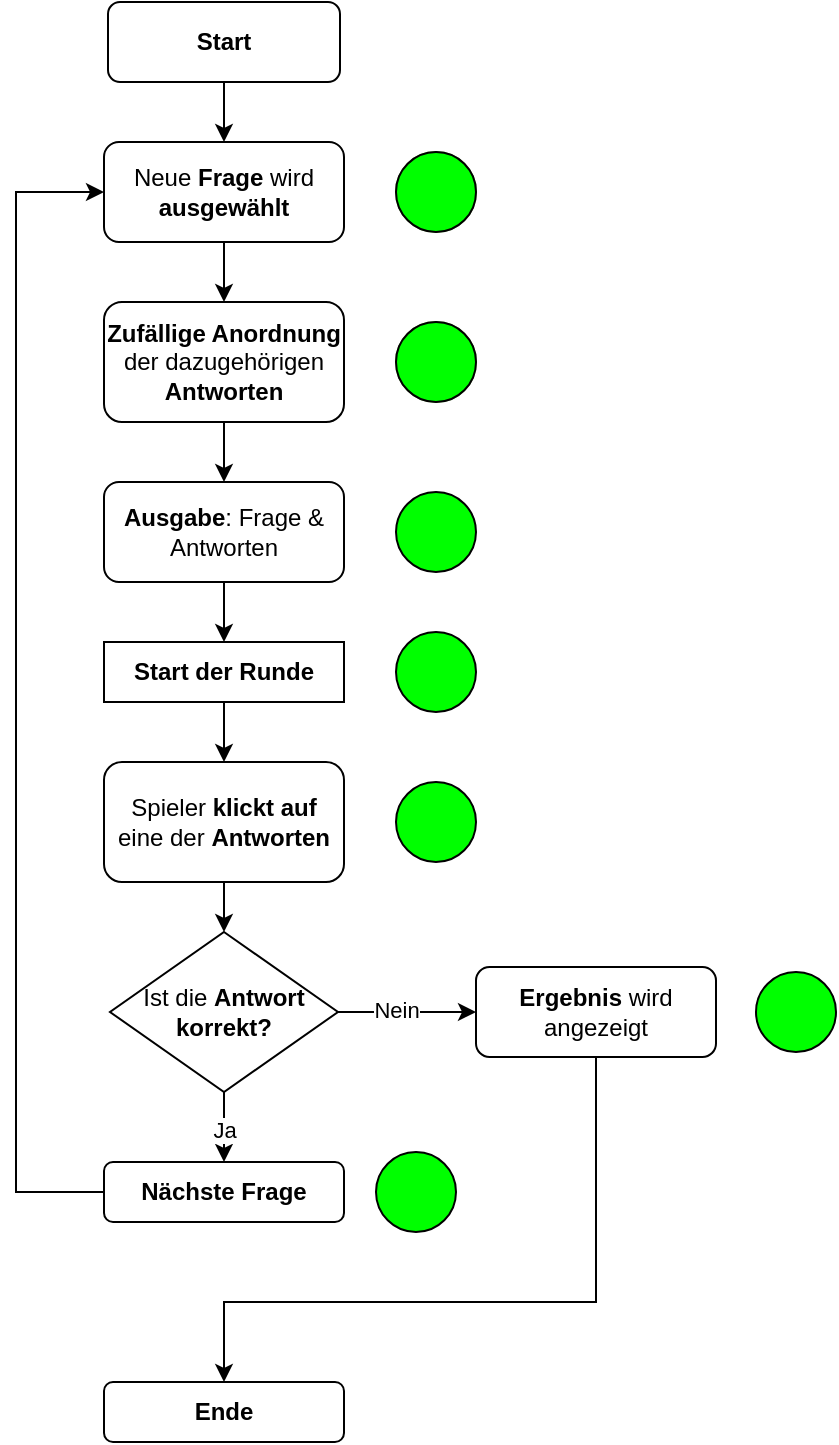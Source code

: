 <mxfile>
    <diagram id="C5RBs43oDa-KdzZeNtuy" name="Page-1">
        <mxGraphModel dx="1136" dy="719" grid="1" gridSize="10" guides="1" tooltips="1" connect="1" arrows="1" fold="1" page="1" pageScale="1" pageWidth="827" pageHeight="1169" math="0" shadow="0">
            <root>
                <mxCell id="WIyWlLk6GJQsqaUBKTNV-0"/>
                <mxCell id="WIyWlLk6GJQsqaUBKTNV-1" parent="WIyWlLk6GJQsqaUBKTNV-0"/>
                <mxCell id="UjkDUYXFyfJM_DOONuJE-2" value="" style="edgeStyle=orthogonalEdgeStyle;rounded=0;orthogonalLoop=1;jettySize=auto;html=1;" parent="WIyWlLk6GJQsqaUBKTNV-1" source="UjkDUYXFyfJM_DOONuJE-0" target="UjkDUYXFyfJM_DOONuJE-1" edge="1">
                    <mxGeometry relative="1" as="geometry"/>
                </mxCell>
                <mxCell id="UjkDUYXFyfJM_DOONuJE-0" value="&lt;b&gt;Start&lt;/b&gt;" style="rounded=1;whiteSpace=wrap;html=1;" parent="WIyWlLk6GJQsqaUBKTNV-1" vertex="1">
                    <mxGeometry x="356" y="40" width="116" height="40" as="geometry"/>
                </mxCell>
                <mxCell id="UjkDUYXFyfJM_DOONuJE-4" value="" style="edgeStyle=orthogonalEdgeStyle;rounded=0;orthogonalLoop=1;jettySize=auto;html=1;" parent="WIyWlLk6GJQsqaUBKTNV-1" source="UjkDUYXFyfJM_DOONuJE-1" target="UjkDUYXFyfJM_DOONuJE-3" edge="1">
                    <mxGeometry relative="1" as="geometry"/>
                </mxCell>
                <mxCell id="UjkDUYXFyfJM_DOONuJE-1" value="Neue &lt;b&gt;Frage &lt;/b&gt;wird &lt;b&gt;ausgewählt&lt;/b&gt;" style="rounded=1;whiteSpace=wrap;html=1;" parent="WIyWlLk6GJQsqaUBKTNV-1" vertex="1">
                    <mxGeometry x="354" y="110" width="120" height="50" as="geometry"/>
                </mxCell>
                <mxCell id="UjkDUYXFyfJM_DOONuJE-6" value="" style="edgeStyle=orthogonalEdgeStyle;rounded=0;orthogonalLoop=1;jettySize=auto;html=1;" parent="WIyWlLk6GJQsqaUBKTNV-1" source="UjkDUYXFyfJM_DOONuJE-3" target="UjkDUYXFyfJM_DOONuJE-5" edge="1">
                    <mxGeometry relative="1" as="geometry"/>
                </mxCell>
                <mxCell id="UjkDUYXFyfJM_DOONuJE-3" value="&lt;b&gt;Zufällige Anordnung&lt;/b&gt; der dazugehörigen &lt;b&gt;Antworten&lt;/b&gt;" style="rounded=1;whiteSpace=wrap;html=1;" parent="WIyWlLk6GJQsqaUBKTNV-1" vertex="1">
                    <mxGeometry x="354" y="190" width="120" height="60" as="geometry"/>
                </mxCell>
                <mxCell id="UjkDUYXFyfJM_DOONuJE-8" value="" style="edgeStyle=orthogonalEdgeStyle;rounded=0;orthogonalLoop=1;jettySize=auto;html=1;" parent="WIyWlLk6GJQsqaUBKTNV-1" source="UjkDUYXFyfJM_DOONuJE-5" target="UjkDUYXFyfJM_DOONuJE-7" edge="1">
                    <mxGeometry relative="1" as="geometry"/>
                </mxCell>
                <mxCell id="UjkDUYXFyfJM_DOONuJE-5" value="&lt;b&gt;Ausgabe&lt;/b&gt;: Frage &amp;amp; Antworten" style="rounded=1;whiteSpace=wrap;html=1;" parent="WIyWlLk6GJQsqaUBKTNV-1" vertex="1">
                    <mxGeometry x="354" y="280" width="120" height="50" as="geometry"/>
                </mxCell>
                <mxCell id="UjkDUYXFyfJM_DOONuJE-10" value="" style="edgeStyle=orthogonalEdgeStyle;rounded=0;orthogonalLoop=1;jettySize=auto;html=1;" parent="WIyWlLk6GJQsqaUBKTNV-1" source="UjkDUYXFyfJM_DOONuJE-7" target="UjkDUYXFyfJM_DOONuJE-9" edge="1">
                    <mxGeometry relative="1" as="geometry"/>
                </mxCell>
                <mxCell id="UjkDUYXFyfJM_DOONuJE-7" value="&lt;b&gt;Start der Runde&lt;/b&gt;" style="rounded=0;whiteSpace=wrap;html=1;" parent="WIyWlLk6GJQsqaUBKTNV-1" vertex="1">
                    <mxGeometry x="354" y="360" width="120" height="30" as="geometry"/>
                </mxCell>
                <mxCell id="UjkDUYXFyfJM_DOONuJE-12" value="" style="edgeStyle=orthogonalEdgeStyle;rounded=0;orthogonalLoop=1;jettySize=auto;html=1;" parent="WIyWlLk6GJQsqaUBKTNV-1" source="UjkDUYXFyfJM_DOONuJE-9" target="UjkDUYXFyfJM_DOONuJE-11" edge="1">
                    <mxGeometry relative="1" as="geometry"/>
                </mxCell>
                <mxCell id="UjkDUYXFyfJM_DOONuJE-9" value="Spieler &lt;b&gt;klickt auf &lt;/b&gt;eine der &lt;b&gt;Antworten&lt;/b&gt;" style="rounded=1;whiteSpace=wrap;html=1;" parent="WIyWlLk6GJQsqaUBKTNV-1" vertex="1">
                    <mxGeometry x="354" y="420" width="120" height="60" as="geometry"/>
                </mxCell>
                <mxCell id="UjkDUYXFyfJM_DOONuJE-14" value="" style="edgeStyle=orthogonalEdgeStyle;rounded=0;orthogonalLoop=1;jettySize=auto;html=1;" parent="WIyWlLk6GJQsqaUBKTNV-1" source="UjkDUYXFyfJM_DOONuJE-11" target="UjkDUYXFyfJM_DOONuJE-13" edge="1">
                    <mxGeometry relative="1" as="geometry"/>
                </mxCell>
                <mxCell id="UjkDUYXFyfJM_DOONuJE-19" value="Nein" style="edgeLabel;html=1;align=center;verticalAlign=middle;resizable=0;points=[];" parent="UjkDUYXFyfJM_DOONuJE-14" vertex="1" connectable="0">
                    <mxGeometry x="-0.164" y="1" relative="1" as="geometry">
                        <mxPoint as="offset"/>
                    </mxGeometry>
                </mxCell>
                <mxCell id="UjkDUYXFyfJM_DOONuJE-16" value="" style="edgeStyle=orthogonalEdgeStyle;rounded=0;orthogonalLoop=1;jettySize=auto;html=1;" parent="WIyWlLk6GJQsqaUBKTNV-1" source="UjkDUYXFyfJM_DOONuJE-11" target="UjkDUYXFyfJM_DOONuJE-15" edge="1">
                    <mxGeometry relative="1" as="geometry"/>
                </mxCell>
                <mxCell id="UjkDUYXFyfJM_DOONuJE-18" value="Ja" style="edgeLabel;html=1;align=center;verticalAlign=middle;resizable=0;points=[];" parent="UjkDUYXFyfJM_DOONuJE-16" vertex="1" connectable="0">
                    <mxGeometry x="-0.179" relative="1" as="geometry">
                        <mxPoint as="offset"/>
                    </mxGeometry>
                </mxCell>
                <mxCell id="UjkDUYXFyfJM_DOONuJE-11" value="Ist die &lt;b&gt;Antwort korrekt?&lt;/b&gt;" style="rhombus;whiteSpace=wrap;html=1;" parent="WIyWlLk6GJQsqaUBKTNV-1" vertex="1">
                    <mxGeometry x="357" y="505" width="114" height="80" as="geometry"/>
                </mxCell>
                <mxCell id="UjkDUYXFyfJM_DOONuJE-21" style="edgeStyle=orthogonalEdgeStyle;rounded=0;orthogonalLoop=1;jettySize=auto;html=1;exitX=0.5;exitY=1;exitDx=0;exitDy=0;entryX=0.5;entryY=0;entryDx=0;entryDy=0;" parent="WIyWlLk6GJQsqaUBKTNV-1" source="UjkDUYXFyfJM_DOONuJE-13" target="UjkDUYXFyfJM_DOONuJE-20" edge="1">
                    <mxGeometry relative="1" as="geometry">
                        <Array as="points">
                            <mxPoint x="600" y="690"/>
                            <mxPoint x="414" y="690"/>
                        </Array>
                    </mxGeometry>
                </mxCell>
                <mxCell id="UjkDUYXFyfJM_DOONuJE-13" value="&lt;b&gt;Ergebnis &lt;/b&gt;wird angezeigt" style="rounded=1;whiteSpace=wrap;html=1;" parent="WIyWlLk6GJQsqaUBKTNV-1" vertex="1">
                    <mxGeometry x="540" y="522.5" width="120" height="45" as="geometry"/>
                </mxCell>
                <mxCell id="UjkDUYXFyfJM_DOONuJE-23" style="edgeStyle=orthogonalEdgeStyle;rounded=0;orthogonalLoop=1;jettySize=auto;html=1;entryX=0;entryY=0.5;entryDx=0;entryDy=0;" parent="WIyWlLk6GJQsqaUBKTNV-1" source="UjkDUYXFyfJM_DOONuJE-15" target="UjkDUYXFyfJM_DOONuJE-1" edge="1">
                    <mxGeometry relative="1" as="geometry">
                        <Array as="points">
                            <mxPoint x="310" y="635"/>
                            <mxPoint x="310" y="135"/>
                        </Array>
                    </mxGeometry>
                </mxCell>
                <mxCell id="UjkDUYXFyfJM_DOONuJE-15" value="&lt;b&gt;Nächste Frage&lt;/b&gt;" style="rounded=1;whiteSpace=wrap;html=1;" parent="WIyWlLk6GJQsqaUBKTNV-1" vertex="1">
                    <mxGeometry x="354" y="620" width="120" height="30" as="geometry"/>
                </mxCell>
                <mxCell id="UjkDUYXFyfJM_DOONuJE-20" value="&lt;b&gt;Ende&lt;/b&gt;" style="rounded=1;whiteSpace=wrap;html=1;" parent="WIyWlLk6GJQsqaUBKTNV-1" vertex="1">
                    <mxGeometry x="354" y="730" width="120" height="30" as="geometry"/>
                </mxCell>
                <mxCell id="UjkDUYXFyfJM_DOONuJE-22" value="" style="ellipse;whiteSpace=wrap;html=1;aspect=fixed;fillColor=#00FF00;strokeColor=#82b366;" parent="WIyWlLk6GJQsqaUBKTNV-1" vertex="1">
                    <mxGeometry x="500" y="115" width="40" height="40" as="geometry"/>
                </mxCell>
                <mxCell id="UjkDUYXFyfJM_DOONuJE-24" value="" style="ellipse;whiteSpace=wrap;html=1;aspect=fixed;fillColor=#00FF00;strokeColor=#82b366;" parent="WIyWlLk6GJQsqaUBKTNV-1" vertex="1">
                    <mxGeometry x="500" y="200" width="40" height="40" as="geometry"/>
                </mxCell>
                <mxCell id="UjkDUYXFyfJM_DOONuJE-25" value="" style="ellipse;whiteSpace=wrap;html=1;aspect=fixed;fillColor=#00FF00;strokeColor=#000000;" parent="WIyWlLk6GJQsqaUBKTNV-1" vertex="1">
                    <mxGeometry x="500" y="285" width="40" height="40" as="geometry"/>
                </mxCell>
                <mxCell id="UjkDUYXFyfJM_DOONuJE-26" value="" style="ellipse;whiteSpace=wrap;html=1;aspect=fixed;fillColor=#00FF00;strokeColor=#000000;" parent="WIyWlLk6GJQsqaUBKTNV-1" vertex="1">
                    <mxGeometry x="500" y="355" width="40" height="40" as="geometry"/>
                </mxCell>
                <mxCell id="UjkDUYXFyfJM_DOONuJE-27" value="" style="ellipse;whiteSpace=wrap;html=1;aspect=fixed;fillColor=#00FF00;strokeColor=#000000;" parent="WIyWlLk6GJQsqaUBKTNV-1" vertex="1">
                    <mxGeometry x="500" y="430" width="40" height="40" as="geometry"/>
                </mxCell>
                <mxCell id="UjkDUYXFyfJM_DOONuJE-28" value="" style="ellipse;whiteSpace=wrap;html=1;aspect=fixed;fillColor=#00FF00;strokeColor=#000000;" parent="WIyWlLk6GJQsqaUBKTNV-1" vertex="1">
                    <mxGeometry x="680" y="525" width="40" height="40" as="geometry"/>
                </mxCell>
                <mxCell id="UjkDUYXFyfJM_DOONuJE-29" value="" style="ellipse;whiteSpace=wrap;html=1;aspect=fixed;fillColor=#00FF00;strokeColor=#000000;" parent="WIyWlLk6GJQsqaUBKTNV-1" vertex="1">
                    <mxGeometry x="490" y="615" width="40" height="40" as="geometry"/>
                </mxCell>
                <mxCell id="0" value="" style="ellipse;whiteSpace=wrap;html=1;aspect=fixed;fillColor=#00FF00;strokeColor=#000000;" vertex="1" parent="WIyWlLk6GJQsqaUBKTNV-1">
                    <mxGeometry x="500" y="115" width="40" height="40" as="geometry"/>
                </mxCell>
                <mxCell id="1" value="" style="ellipse;whiteSpace=wrap;html=1;aspect=fixed;fillColor=#00FF00;strokeColor=#000000;" vertex="1" parent="WIyWlLk6GJQsqaUBKTNV-1">
                    <mxGeometry x="500" y="200" width="40" height="40" as="geometry"/>
                </mxCell>
            </root>
        </mxGraphModel>
    </diagram>
</mxfile>